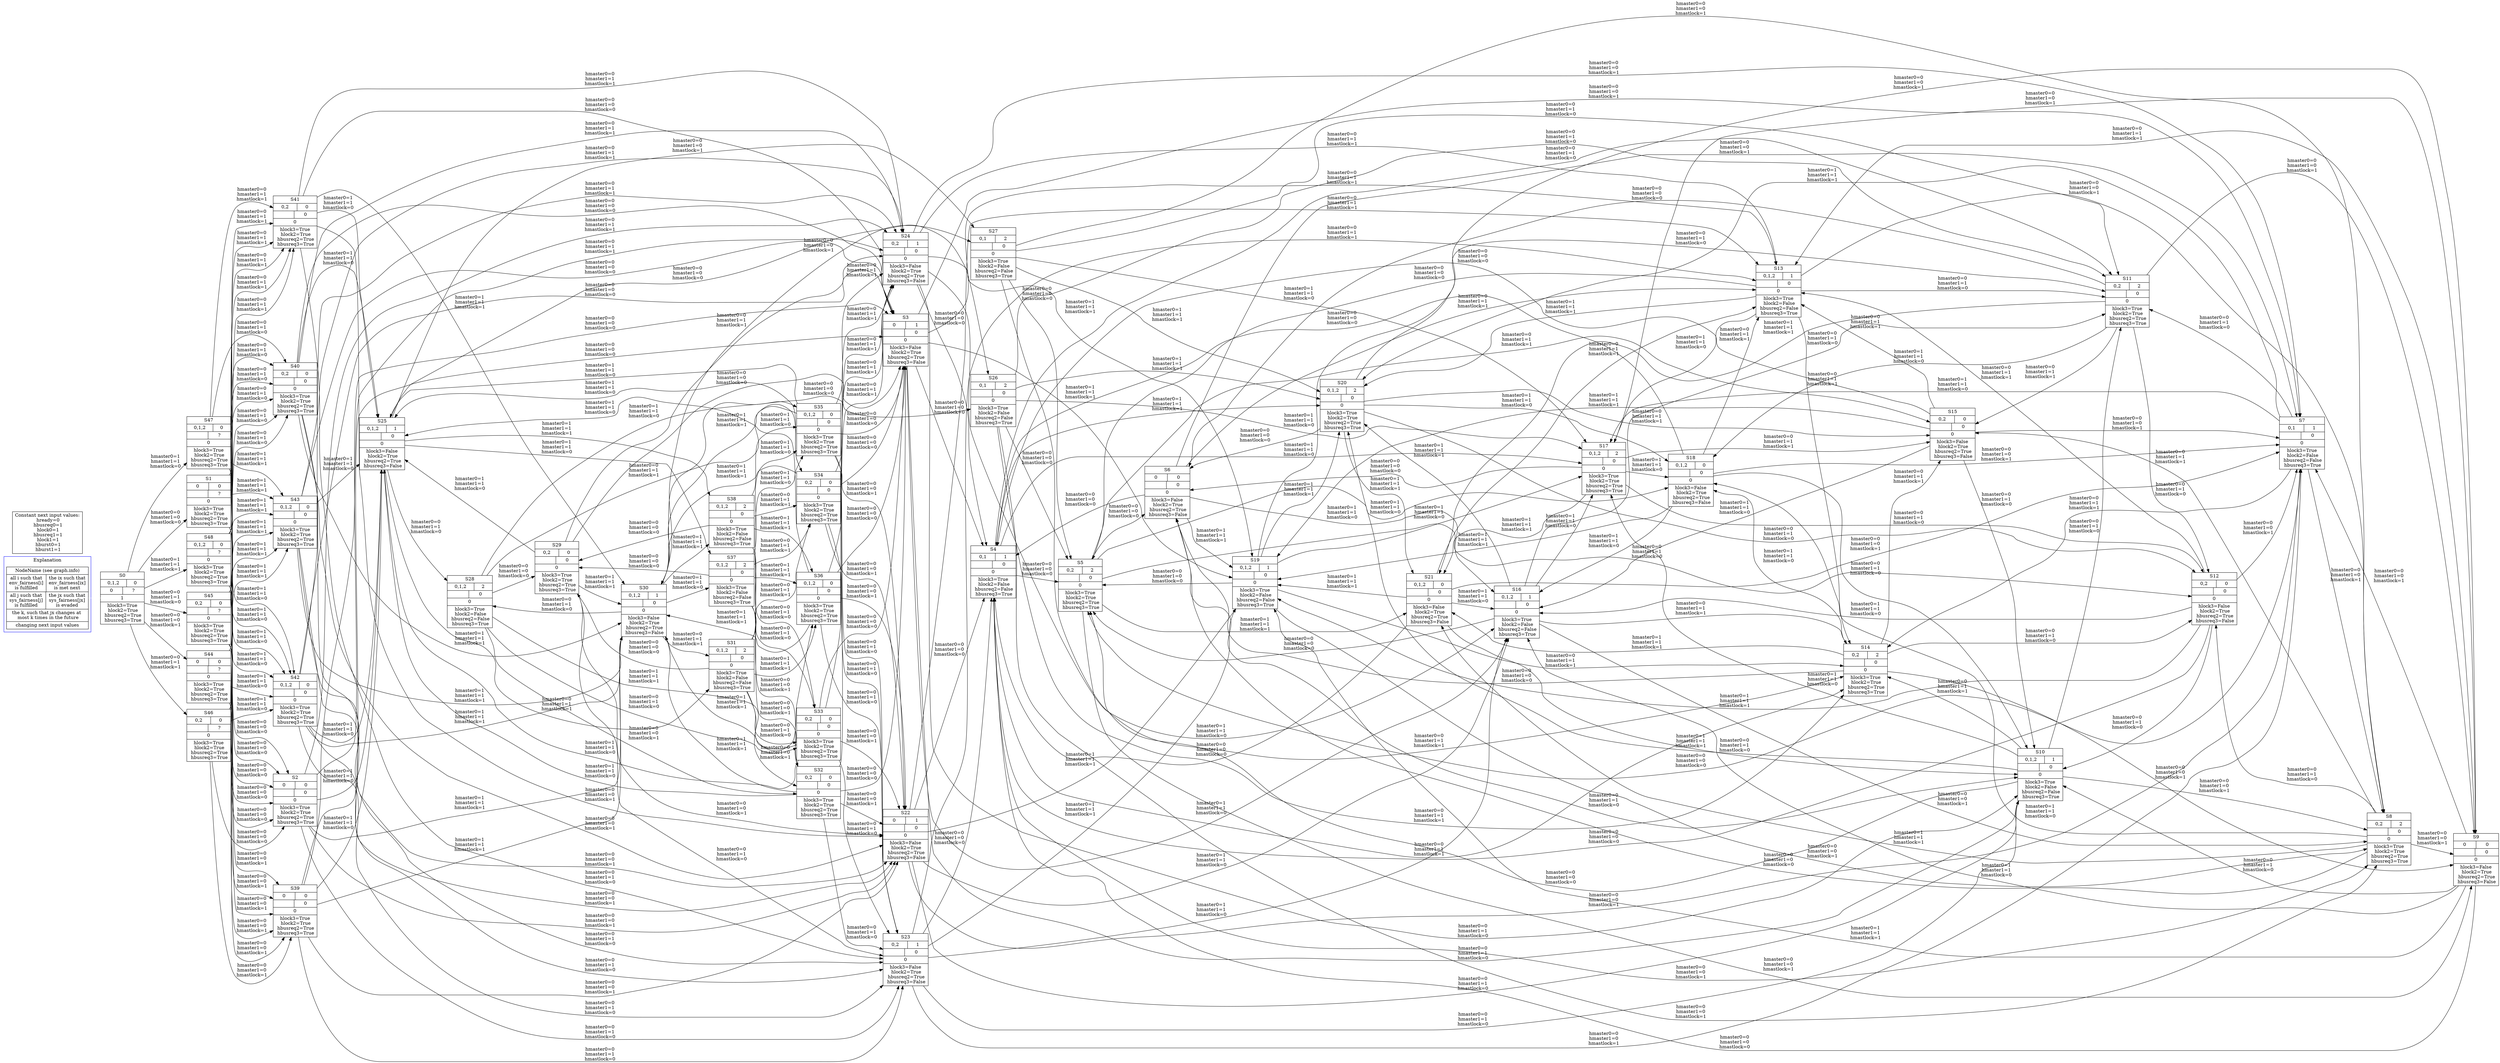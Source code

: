 digraph G {
  rankdir=LR;
  node [shape = record];
  subgraph cluster1 {
    A[label = "NodeName (see graph.info)|{all i such that\nenv_fairness[i]\nis fulfilled|the ix such that\nenv_fairness[ix]\nis met next}|{all j such that\nsys_fairness[j]\nis fulfilled|the jx such that\nsys_fairness[jx]\nis evaded}| the k, such that jx changes at \n most k times in the future|changing next input values"];
    label = "Explanation";
    color=blue;
  }
  A->S0[color=white];
ConstantNextInputs[label="Constant next input values:\n hready=0\n hbusreq0=1\n hlock0=1\n hbusreq1=1\n hlock1=1\n hburst0=1\n hburst1=1\n "];
  S0[label = "S0 | {0,1,2 | 0} | {0 | ?} | 1 | hlock3=True\n hlock2=True\n hbusreq2=True\n hbusreq3=True\n "];
  S0 -> S1[label="hmaster0=0\nhmaster1=0\nhmastlock=0\n"];
  S0 -> S44[label="hmaster0=0\nhmaster1=0\nhmastlock=1\n"];
  S0 -> S45[label="hmaster0=0\nhmaster1=1\nhmastlock=0\n"];
  S0 -> S46[label="hmaster0=0\nhmaster1=1\nhmastlock=1\n"];
  S0 -> S47[label="hmaster0=1\nhmaster1=1\nhmastlock=0\n"];
  S0 -> S48[label="hmaster0=1\nhmaster1=1\nhmastlock=1\n"];
  S1[label = "S1 | {0 | 0} | { | ?} | 0 | hlock3=True\n hlock2=True\n hbusreq2=True\n hbusreq3=True\n "];
  S1 -> S2[label="hmaster0=0\nhmaster1=0\nhmastlock=0\n"];
  S1 -> S39[label="hmaster0=0\nhmaster1=0\nhmastlock=1\n"];
  S1 -> S40[label="hmaster0=0\nhmaster1=1\nhmastlock=0\n"];
  S1 -> S41[label="hmaster0=0\nhmaster1=1\nhmastlock=1\n"];
  S1 -> S42[label="hmaster0=1\nhmaster1=1\nhmastlock=0\n"];
  S1 -> S43[label="hmaster0=1\nhmaster1=1\nhmastlock=1\n"];
  S2[label = "S2 | {0 | 0} | { | 0} | 0 | hlock3=True\n hlock2=True\n hbusreq2=True\n hbusreq3=True\n "];
  S2 -> S3[label="hmaster0=0\nhmaster1=0\nhmastlock=0\n"];
  S2 -> S22[label="hmaster0=0\nhmaster1=0\nhmastlock=1\n"];
  S2 -> S23[label="hmaster0=0\nhmaster1=1\nhmastlock=0\n"];
  S2 -> S24[label="hmaster0=0\nhmaster1=1\nhmastlock=1\n"];
  S2 -> S25[label="hmaster0=1\nhmaster1=1\nhmastlock=0\n"];
  S2 -> S30[label="hmaster0=1\nhmaster1=1\nhmastlock=1\n"];
  S3[label = "S3 | {0 | 1} | { | 0} | 0 | hlock3=False\n hlock2=True\n hbusreq2=True\n hbusreq3=False\n "];
  S3 -> S4[label="hmaster0=0\nhmaster1=0\nhmastlock=0\n"];
  S3 -> S7[label="hmaster0=0\nhmaster1=0\nhmastlock=1\n"];
  S3 -> S10[label="hmaster0=0\nhmaster1=1\nhmastlock=0\n"];
  S3 -> S13[label="hmaster0=0\nhmaster1=1\nhmastlock=1\n"];
  S3 -> S16[label="hmaster0=1\nhmaster1=1\nhmastlock=0\n"];
  S3 -> S19[label="hmaster0=1\nhmaster1=1\nhmastlock=1\n"];
  S4[label = "S4 | {0,1 | 1} | { | 0} | 0 | hlock3=True\n hlock2=False\n hbusreq2=False\n hbusreq3=True\n "];
  S4 -> S5[label="hmaster0=0\nhmaster1=0\nhmastlock=0\n"];
  S4 -> S8[label="hmaster0=0\nhmaster1=0\nhmastlock=1\n"];
  S4 -> S11[label="hmaster0=0\nhmaster1=1\nhmastlock=0\n"];
  S4 -> S14[label="hmaster0=0\nhmaster1=1\nhmastlock=1\n"];
  S4 -> S17[label="hmaster0=1\nhmaster1=1\nhmastlock=0\n"];
  S4 -> S20[label="hmaster0=1\nhmaster1=1\nhmastlock=1\n"];
  S5[label = "S5 | {0,2 | 2} | { | 0} | 0 | hlock3=True\n hlock2=True\n hbusreq2=True\n hbusreq3=True\n "];
  S5 -> S6[label="hmaster0=0\nhmaster1=0\nhmastlock=0\n"];
  S5 -> S9[label="hmaster0=0\nhmaster1=0\nhmastlock=1\n"];
  S5 -> S12[label="hmaster0=0\nhmaster1=1\nhmastlock=0\n"];
  S5 -> S15[label="hmaster0=0\nhmaster1=1\nhmastlock=1\n"];
  S5 -> S18[label="hmaster0=1\nhmaster1=1\nhmastlock=0\n"];
  S5 -> S21[label="hmaster0=1\nhmaster1=1\nhmastlock=1\n"];
  S6[label = "S6 | {0 | 0} | { | 0} | 0 | hlock3=False\n hlock2=True\n hbusreq2=True\n hbusreq3=False\n "];
  S6 -> S4[label="hmaster0=0\nhmaster1=0\nhmastlock=0\n"];
  S6 -> S7[label="hmaster0=0\nhmaster1=0\nhmastlock=1\n"];
  S6 -> S10[label="hmaster0=0\nhmaster1=1\nhmastlock=0\n"];
  S6 -> S13[label="hmaster0=0\nhmaster1=1\nhmastlock=1\n"];
  S6 -> S16[label="hmaster0=1\nhmaster1=1\nhmastlock=0\n"];
  S6 -> S19[label="hmaster0=1\nhmaster1=1\nhmastlock=1\n"];
  S7[label = "S7 | {0,1 | 1} | { | 0} | 0 | hlock3=True\n hlock2=False\n hbusreq2=False\n hbusreq3=True\n "];
  S7 -> S5[label="hmaster0=0\nhmaster1=0\nhmastlock=0\n"];
  S7 -> S8[label="hmaster0=0\nhmaster1=0\nhmastlock=1\n"];
  S7 -> S11[label="hmaster0=0\nhmaster1=1\nhmastlock=0\n"];
  S7 -> S14[label="hmaster0=0\nhmaster1=1\nhmastlock=1\n"];
  S7 -> S17[label="hmaster0=1\nhmaster1=1\nhmastlock=0\n"];
  S7 -> S20[label="hmaster0=1\nhmaster1=1\nhmastlock=1\n"];
  S8[label = "S8 | {0,2 | 2} | { | 0} | 0 | hlock3=True\n hlock2=True\n hbusreq2=True\n hbusreq3=True\n "];
  S8 -> S6[label="hmaster0=0\nhmaster1=0\nhmastlock=0\n"];
  S8 -> S9[label="hmaster0=0\nhmaster1=0\nhmastlock=1\n"];
  S8 -> S12[label="hmaster0=0\nhmaster1=1\nhmastlock=0\n"];
  S8 -> S15[label="hmaster0=0\nhmaster1=1\nhmastlock=1\n"];
  S8 -> S18[label="hmaster0=1\nhmaster1=1\nhmastlock=0\n"];
  S8 -> S21[label="hmaster0=1\nhmaster1=1\nhmastlock=1\n"];
  S9[label = "S9 | {0 | 0} | { | 0} | 0 | hlock3=False\n hlock2=True\n hbusreq2=True\n hbusreq3=False\n "];
  S9 -> S4[label="hmaster0=0\nhmaster1=0\nhmastlock=0\n"];
  S9 -> S7[label="hmaster0=0\nhmaster1=0\nhmastlock=1\n"];
  S9 -> S10[label="hmaster0=0\nhmaster1=1\nhmastlock=0\n"];
  S9 -> S13[label="hmaster0=0\nhmaster1=1\nhmastlock=1\n"];
  S9 -> S16[label="hmaster0=1\nhmaster1=1\nhmastlock=0\n"];
  S9 -> S19[label="hmaster0=1\nhmaster1=1\nhmastlock=1\n"];
  S10[label = "S10 | {0,1,2 | 1} | { | 0} | 0 | hlock3=True\n hlock2=False\n hbusreq2=False\n hbusreq3=True\n "];
  S10 -> S5[label="hmaster0=0\nhmaster1=0\nhmastlock=0\n"];
  S10 -> S8[label="hmaster0=0\nhmaster1=0\nhmastlock=1\n"];
  S10 -> S11[label="hmaster0=0\nhmaster1=1\nhmastlock=0\n"];
  S10 -> S14[label="hmaster0=0\nhmaster1=1\nhmastlock=1\n"];
  S10 -> S17[label="hmaster0=1\nhmaster1=1\nhmastlock=0\n"];
  S10 -> S20[label="hmaster0=1\nhmaster1=1\nhmastlock=1\n"];
  S11[label = "S11 | {0,2 | 2} | { | 0} | 0 | hlock3=True\n hlock2=True\n hbusreq2=True\n hbusreq3=True\n "];
  S11 -> S6[label="hmaster0=0\nhmaster1=0\nhmastlock=0\n"];
  S11 -> S9[label="hmaster0=0\nhmaster1=0\nhmastlock=1\n"];
  S11 -> S12[label="hmaster0=0\nhmaster1=1\nhmastlock=0\n"];
  S11 -> S15[label="hmaster0=0\nhmaster1=1\nhmastlock=1\n"];
  S11 -> S18[label="hmaster0=1\nhmaster1=1\nhmastlock=0\n"];
  S11 -> S21[label="hmaster0=1\nhmaster1=1\nhmastlock=1\n"];
  S12[label = "S12 | {0,2 | 0} | { | 0} | 0 | hlock3=False\n hlock2=True\n hbusreq2=True\n hbusreq3=False\n "];
  S12 -> S4[label="hmaster0=0\nhmaster1=0\nhmastlock=0\n"];
  S12 -> S7[label="hmaster0=0\nhmaster1=0\nhmastlock=1\n"];
  S12 -> S10[label="hmaster0=0\nhmaster1=1\nhmastlock=0\n"];
  S12 -> S13[label="hmaster0=0\nhmaster1=1\nhmastlock=1\n"];
  S12 -> S16[label="hmaster0=1\nhmaster1=1\nhmastlock=0\n"];
  S12 -> S19[label="hmaster0=1\nhmaster1=1\nhmastlock=1\n"];
  S13[label = "S13 | {0,1,2 | 1} | { | 0} | 0 | hlock3=True\n hlock2=False\n hbusreq2=False\n hbusreq3=True\n "];
  S13 -> S5[label="hmaster0=0\nhmaster1=0\nhmastlock=0\n"];
  S13 -> S8[label="hmaster0=0\nhmaster1=0\nhmastlock=1\n"];
  S13 -> S11[label="hmaster0=0\nhmaster1=1\nhmastlock=0\n"];
  S13 -> S14[label="hmaster0=0\nhmaster1=1\nhmastlock=1\n"];
  S13 -> S17[label="hmaster0=1\nhmaster1=1\nhmastlock=0\n"];
  S13 -> S20[label="hmaster0=1\nhmaster1=1\nhmastlock=1\n"];
  S14[label = "S14 | {0,2 | 2} | { | 0} | 0 | hlock3=True\n hlock2=True\n hbusreq2=True\n hbusreq3=True\n "];
  S14 -> S6[label="hmaster0=0\nhmaster1=0\nhmastlock=0\n"];
  S14 -> S9[label="hmaster0=0\nhmaster1=0\nhmastlock=1\n"];
  S14 -> S12[label="hmaster0=0\nhmaster1=1\nhmastlock=0\n"];
  S14 -> S15[label="hmaster0=0\nhmaster1=1\nhmastlock=1\n"];
  S14 -> S18[label="hmaster0=1\nhmaster1=1\nhmastlock=0\n"];
  S14 -> S21[label="hmaster0=1\nhmaster1=1\nhmastlock=1\n"];
  S15[label = "S15 | {0,2 | 0} | { | 0} | 0 | hlock3=False\n hlock2=True\n hbusreq2=True\n hbusreq3=False\n "];
  S15 -> S4[label="hmaster0=0\nhmaster1=0\nhmastlock=0\n"];
  S15 -> S7[label="hmaster0=0\nhmaster1=0\nhmastlock=1\n"];
  S15 -> S10[label="hmaster0=0\nhmaster1=1\nhmastlock=0\n"];
  S15 -> S13[label="hmaster0=0\nhmaster1=1\nhmastlock=1\n"];
  S15 -> S16[label="hmaster0=1\nhmaster1=1\nhmastlock=0\n"];
  S15 -> S19[label="hmaster0=1\nhmaster1=1\nhmastlock=1\n"];
  S16[label = "S16 | {0,1,2 | 1} | { | 0} | 0 | hlock3=True\n hlock2=False\n hbusreq2=False\n hbusreq3=True\n "];
  S16 -> S5[label="hmaster0=0\nhmaster1=0\nhmastlock=0\n"];
  S16 -> S8[label="hmaster0=0\nhmaster1=0\nhmastlock=1\n"];
  S16 -> S11[label="hmaster0=0\nhmaster1=1\nhmastlock=0\n"];
  S16 -> S14[label="hmaster0=0\nhmaster1=1\nhmastlock=1\n"];
  S16 -> S17[label="hmaster0=1\nhmaster1=1\nhmastlock=0\n"];
  S16 -> S20[label="hmaster0=1\nhmaster1=1\nhmastlock=1\n"];
  S17[label = "S17 | {0,1,2 | 2} | { | 0} | 0 | hlock3=True\n hlock2=True\n hbusreq2=True\n hbusreq3=True\n "];
  S17 -> S6[label="hmaster0=0\nhmaster1=0\nhmastlock=0\n"];
  S17 -> S9[label="hmaster0=0\nhmaster1=0\nhmastlock=1\n"];
  S17 -> S12[label="hmaster0=0\nhmaster1=1\nhmastlock=0\n"];
  S17 -> S15[label="hmaster0=0\nhmaster1=1\nhmastlock=1\n"];
  S17 -> S18[label="hmaster0=1\nhmaster1=1\nhmastlock=0\n"];
  S17 -> S21[label="hmaster0=1\nhmaster1=1\nhmastlock=1\n"];
  S18[label = "S18 | {0,1,2 | 0} | { | 0} | 0 | hlock3=False\n hlock2=True\n hbusreq2=True\n hbusreq3=False\n "];
  S18 -> S4[label="hmaster0=0\nhmaster1=0\nhmastlock=0\n"];
  S18 -> S7[label="hmaster0=0\nhmaster1=0\nhmastlock=1\n"];
  S18 -> S10[label="hmaster0=0\nhmaster1=1\nhmastlock=0\n"];
  S18 -> S13[label="hmaster0=0\nhmaster1=1\nhmastlock=1\n"];
  S18 -> S16[label="hmaster0=1\nhmaster1=1\nhmastlock=0\n"];
  S18 -> S19[label="hmaster0=1\nhmaster1=1\nhmastlock=1\n"];
  S19[label = "S19 | {0,1,2 | 1} | { | 0} | 0 | hlock3=True\n hlock2=False\n hbusreq2=False\n hbusreq3=True\n "];
  S19 -> S5[label="hmaster0=0\nhmaster1=0\nhmastlock=0\n"];
  S19 -> S8[label="hmaster0=0\nhmaster1=0\nhmastlock=1\n"];
  S19 -> S11[label="hmaster0=0\nhmaster1=1\nhmastlock=0\n"];
  S19 -> S14[label="hmaster0=0\nhmaster1=1\nhmastlock=1\n"];
  S19 -> S17[label="hmaster0=1\nhmaster1=1\nhmastlock=0\n"];
  S19 -> S20[label="hmaster0=1\nhmaster1=1\nhmastlock=1\n"];
  S20[label = "S20 | {0,1,2 | 2} | { | 0} | 0 | hlock3=True\n hlock2=True\n hbusreq2=True\n hbusreq3=True\n "];
  S20 -> S6[label="hmaster0=0\nhmaster1=0\nhmastlock=0\n"];
  S20 -> S9[label="hmaster0=0\nhmaster1=0\nhmastlock=1\n"];
  S20 -> S12[label="hmaster0=0\nhmaster1=1\nhmastlock=0\n"];
  S20 -> S15[label="hmaster0=0\nhmaster1=1\nhmastlock=1\n"];
  S20 -> S18[label="hmaster0=1\nhmaster1=1\nhmastlock=0\n"];
  S20 -> S21[label="hmaster0=1\nhmaster1=1\nhmastlock=1\n"];
  S21[label = "S21 | {0,1,2 | 0} | { | 0} | 0 | hlock3=False\n hlock2=True\n hbusreq2=True\n hbusreq3=False\n "];
  S21 -> S4[label="hmaster0=0\nhmaster1=0\nhmastlock=0\n"];
  S21 -> S7[label="hmaster0=0\nhmaster1=0\nhmastlock=1\n"];
  S21 -> S10[label="hmaster0=0\nhmaster1=1\nhmastlock=0\n"];
  S21 -> S13[label="hmaster0=0\nhmaster1=1\nhmastlock=1\n"];
  S21 -> S16[label="hmaster0=1\nhmaster1=1\nhmastlock=0\n"];
  S21 -> S19[label="hmaster0=1\nhmaster1=1\nhmastlock=1\n"];
  S22[label = "S22 | {0 | 1} | { | 0} | 0 | hlock3=False\n hlock2=True\n hbusreq2=True\n hbusreq3=False\n "];
  S22 -> S4[label="hmaster0=0\nhmaster1=0\nhmastlock=0\n"];
  S22 -> S7[label="hmaster0=0\nhmaster1=0\nhmastlock=1\n"];
  S22 -> S10[label="hmaster0=0\nhmaster1=1\nhmastlock=0\n"];
  S22 -> S13[label="hmaster0=0\nhmaster1=1\nhmastlock=1\n"];
  S22 -> S16[label="hmaster0=1\nhmaster1=1\nhmastlock=0\n"];
  S22 -> S19[label="hmaster0=1\nhmaster1=1\nhmastlock=1\n"];
  S23[label = "S23 | {0,2 | 1} | { | 0} | 0 | hlock3=False\n hlock2=True\n hbusreq2=True\n hbusreq3=False\n "];
  S23 -> S4[label="hmaster0=0\nhmaster1=0\nhmastlock=0\n"];
  S23 -> S7[label="hmaster0=0\nhmaster1=0\nhmastlock=1\n"];
  S23 -> S10[label="hmaster0=0\nhmaster1=1\nhmastlock=0\n"];
  S23 -> S13[label="hmaster0=0\nhmaster1=1\nhmastlock=1\n"];
  S23 -> S16[label="hmaster0=1\nhmaster1=1\nhmastlock=0\n"];
  S23 -> S19[label="hmaster0=1\nhmaster1=1\nhmastlock=1\n"];
  S24[label = "S24 | {0,2 | 1} | { | 0} | 0 | hlock3=False\n hlock2=True\n hbusreq2=True\n hbusreq3=False\n "];
  S24 -> S4[label="hmaster0=0\nhmaster1=0\nhmastlock=0\n"];
  S24 -> S7[label="hmaster0=0\nhmaster1=0\nhmastlock=1\n"];
  S24 -> S10[label="hmaster0=0\nhmaster1=1\nhmastlock=0\n"];
  S24 -> S13[label="hmaster0=0\nhmaster1=1\nhmastlock=1\n"];
  S24 -> S16[label="hmaster0=1\nhmaster1=1\nhmastlock=0\n"];
  S24 -> S19[label="hmaster0=1\nhmaster1=1\nhmastlock=1\n"];
  S25[label = "S25 | {0,1,2 | 1} | { | 0} | 0 | hlock3=False\n hlock2=True\n hbusreq2=True\n hbusreq3=False\n "];
  S25 -> S26[label="hmaster0=0\nhmaster1=0\nhmastlock=0\n"];
  S25 -> S27[label="hmaster0=0\nhmaster1=0\nhmastlock=1\n"];
  S25 -> S28[label="hmaster0=0\nhmaster1=1\nhmastlock=0\n"];
  S25 -> S31[label="hmaster0=0\nhmaster1=1\nhmastlock=1\n"];
  S25 -> S37[label="hmaster0=1\nhmaster1=1\nhmastlock=0\n"];
  S25 -> S38[label="hmaster0=1\nhmaster1=1\nhmastlock=1\n"];
  S26[label = "S26 | {0,1 | 2} | { | 0} | 0 | hlock3=True\n hlock2=False\n hbusreq2=False\n hbusreq3=True\n "];
  S26 -> S5[label="hmaster0=0\nhmaster1=0\nhmastlock=0\n"];
  S26 -> S8[label="hmaster0=0\nhmaster1=0\nhmastlock=1\n"];
  S26 -> S11[label="hmaster0=0\nhmaster1=1\nhmastlock=0\n"];
  S26 -> S14[label="hmaster0=0\nhmaster1=1\nhmastlock=1\n"];
  S26 -> S17[label="hmaster0=1\nhmaster1=1\nhmastlock=0\n"];
  S26 -> S20[label="hmaster0=1\nhmaster1=1\nhmastlock=1\n"];
  S27[label = "S27 | {0,1 | 2} | { | 0} | 0 | hlock3=True\n hlock2=False\n hbusreq2=False\n hbusreq3=True\n "];
  S27 -> S5[label="hmaster0=0\nhmaster1=0\nhmastlock=0\n"];
  S27 -> S8[label="hmaster0=0\nhmaster1=0\nhmastlock=1\n"];
  S27 -> S11[label="hmaster0=0\nhmaster1=1\nhmastlock=0\n"];
  S27 -> S14[label="hmaster0=0\nhmaster1=1\nhmastlock=1\n"];
  S27 -> S17[label="hmaster0=1\nhmaster1=1\nhmastlock=0\n"];
  S27 -> S20[label="hmaster0=1\nhmaster1=1\nhmastlock=1\n"];
  S28[label = "S28 | {0,1,2 | 2} | { | 0} | 0 | hlock3=True\n hlock2=False\n hbusreq2=False\n hbusreq3=True\n "];
  S28 -> S29[label="hmaster0=0\nhmaster1=0\nhmastlock=0\n"];
  S28 -> S32[label="hmaster0=0\nhmaster1=0\nhmastlock=1\n"];
  S28 -> S33[label="hmaster0=0\nhmaster1=1\nhmastlock=0\n"];
  S28 -> S34[label="hmaster0=0\nhmaster1=1\nhmastlock=1\n"];
  S28 -> S35[label="hmaster0=1\nhmaster1=1\nhmastlock=0\n"];
  S28 -> S36[label="hmaster0=1\nhmaster1=1\nhmastlock=1\n"];
  S29[label = "S29 | {0,2 | 0} | { | 0} | 0 | hlock3=True\n hlock2=True\n hbusreq2=True\n hbusreq3=True\n "];
  S29 -> S3[label="hmaster0=0\nhmaster1=0\nhmastlock=0\n"];
  S29 -> S22[label="hmaster0=0\nhmaster1=0\nhmastlock=1\n"];
  S29 -> S23[label="hmaster0=0\nhmaster1=1\nhmastlock=0\n"];
  S29 -> S24[label="hmaster0=0\nhmaster1=1\nhmastlock=1\n"];
  S29 -> S25[label="hmaster0=1\nhmaster1=1\nhmastlock=0\n"];
  S29 -> S30[label="hmaster0=1\nhmaster1=1\nhmastlock=1\n"];
  S30[label = "S30 | {0,1,2 | 1} | { | 0} | 0 | hlock3=False\n hlock2=True\n hbusreq2=True\n hbusreq3=False\n "];
  S30 -> S26[label="hmaster0=0\nhmaster1=0\nhmastlock=0\n"];
  S30 -> S27[label="hmaster0=0\nhmaster1=0\nhmastlock=1\n"];
  S30 -> S28[label="hmaster0=0\nhmaster1=1\nhmastlock=0\n"];
  S30 -> S31[label="hmaster0=0\nhmaster1=1\nhmastlock=1\n"];
  S30 -> S37[label="hmaster0=1\nhmaster1=1\nhmastlock=0\n"];
  S30 -> S38[label="hmaster0=1\nhmaster1=1\nhmastlock=1\n"];
  S31[label = "S31 | {0,1,2 | 2} | { | 0} | 0 | hlock3=True\n hlock2=False\n hbusreq2=False\n hbusreq3=True\n "];
  S31 -> S29[label="hmaster0=0\nhmaster1=0\nhmastlock=0\n"];
  S31 -> S32[label="hmaster0=0\nhmaster1=0\nhmastlock=1\n"];
  S31 -> S33[label="hmaster0=0\nhmaster1=1\nhmastlock=0\n"];
  S31 -> S34[label="hmaster0=0\nhmaster1=1\nhmastlock=1\n"];
  S31 -> S35[label="hmaster0=1\nhmaster1=1\nhmastlock=0\n"];
  S31 -> S36[label="hmaster0=1\nhmaster1=1\nhmastlock=1\n"];
  S32[label = "S32 | {0,2 | 0} | { | 0} | 0 | hlock3=True\n hlock2=True\n hbusreq2=True\n hbusreq3=True\n "];
  S32 -> S3[label="hmaster0=0\nhmaster1=0\nhmastlock=0\n"];
  S32 -> S22[label="hmaster0=0\nhmaster1=0\nhmastlock=1\n"];
  S32 -> S23[label="hmaster0=0\nhmaster1=1\nhmastlock=0\n"];
  S32 -> S24[label="hmaster0=0\nhmaster1=1\nhmastlock=1\n"];
  S32 -> S25[label="hmaster0=1\nhmaster1=1\nhmastlock=0\n"];
  S32 -> S30[label="hmaster0=1\nhmaster1=1\nhmastlock=1\n"];
  S33[label = "S33 | {0,2 | 0} | { | 0} | 0 | hlock3=True\n hlock2=True\n hbusreq2=True\n hbusreq3=True\n "];
  S33 -> S3[label="hmaster0=0\nhmaster1=0\nhmastlock=0\n"];
  S33 -> S22[label="hmaster0=0\nhmaster1=0\nhmastlock=1\n"];
  S33 -> S23[label="hmaster0=0\nhmaster1=1\nhmastlock=0\n"];
  S33 -> S24[label="hmaster0=0\nhmaster1=1\nhmastlock=1\n"];
  S33 -> S25[label="hmaster0=1\nhmaster1=1\nhmastlock=0\n"];
  S33 -> S30[label="hmaster0=1\nhmaster1=1\nhmastlock=1\n"];
  S34[label = "S34 | {0,2 | 0} | { | 0} | 0 | hlock3=True\n hlock2=True\n hbusreq2=True\n hbusreq3=True\n "];
  S34 -> S3[label="hmaster0=0\nhmaster1=0\nhmastlock=0\n"];
  S34 -> S22[label="hmaster0=0\nhmaster1=0\nhmastlock=1\n"];
  S34 -> S23[label="hmaster0=0\nhmaster1=1\nhmastlock=0\n"];
  S34 -> S24[label="hmaster0=0\nhmaster1=1\nhmastlock=1\n"];
  S34 -> S25[label="hmaster0=1\nhmaster1=1\nhmastlock=0\n"];
  S34 -> S30[label="hmaster0=1\nhmaster1=1\nhmastlock=1\n"];
  S35[label = "S35 | {0,1,2 | 0} | { | 0} | 0 | hlock3=True\n hlock2=True\n hbusreq2=True\n hbusreq3=True\n "];
  S35 -> S3[label="hmaster0=0\nhmaster1=0\nhmastlock=0\n"];
  S35 -> S22[label="hmaster0=0\nhmaster1=0\nhmastlock=1\n"];
  S35 -> S23[label="hmaster0=0\nhmaster1=1\nhmastlock=0\n"];
  S35 -> S24[label="hmaster0=0\nhmaster1=1\nhmastlock=1\n"];
  S35 -> S25[label="hmaster0=1\nhmaster1=1\nhmastlock=0\n"];
  S35 -> S30[label="hmaster0=1\nhmaster1=1\nhmastlock=1\n"];
  S36[label = "S36 | {0,1,2 | 0} | { | 0} | 0 | hlock3=True\n hlock2=True\n hbusreq2=True\n hbusreq3=True\n "];
  S36 -> S3[label="hmaster0=0\nhmaster1=0\nhmastlock=0\n"];
  S36 -> S22[label="hmaster0=0\nhmaster1=0\nhmastlock=1\n"];
  S36 -> S23[label="hmaster0=0\nhmaster1=1\nhmastlock=0\n"];
  S36 -> S24[label="hmaster0=0\nhmaster1=1\nhmastlock=1\n"];
  S36 -> S25[label="hmaster0=1\nhmaster1=1\nhmastlock=0\n"];
  S36 -> S30[label="hmaster0=1\nhmaster1=1\nhmastlock=1\n"];
  S37[label = "S37 | {0,1,2 | 2} | { | 0} | 0 | hlock3=True\n hlock2=False\n hbusreq2=False\n hbusreq3=True\n "];
  S37 -> S29[label="hmaster0=0\nhmaster1=0\nhmastlock=0\n"];
  S37 -> S32[label="hmaster0=0\nhmaster1=0\nhmastlock=1\n"];
  S37 -> S33[label="hmaster0=0\nhmaster1=1\nhmastlock=0\n"];
  S37 -> S34[label="hmaster0=0\nhmaster1=1\nhmastlock=1\n"];
  S37 -> S35[label="hmaster0=1\nhmaster1=1\nhmastlock=0\n"];
  S37 -> S36[label="hmaster0=1\nhmaster1=1\nhmastlock=1\n"];
  S38[label = "S38 | {0,1,2 | 2} | { | 0} | 0 | hlock3=True\n hlock2=False\n hbusreq2=False\n hbusreq3=True\n "];
  S38 -> S29[label="hmaster0=0\nhmaster1=0\nhmastlock=0\n"];
  S38 -> S32[label="hmaster0=0\nhmaster1=0\nhmastlock=1\n"];
  S38 -> S33[label="hmaster0=0\nhmaster1=1\nhmastlock=0\n"];
  S38 -> S34[label="hmaster0=0\nhmaster1=1\nhmastlock=1\n"];
  S38 -> S35[label="hmaster0=1\nhmaster1=1\nhmastlock=0\n"];
  S38 -> S36[label="hmaster0=1\nhmaster1=1\nhmastlock=1\n"];
  S39[label = "S39 | {0 | 0} | { | 0} | 0 | hlock3=True\n hlock2=True\n hbusreq2=True\n hbusreq3=True\n "];
  S39 -> S3[label="hmaster0=0\nhmaster1=0\nhmastlock=0\n"];
  S39 -> S22[label="hmaster0=0\nhmaster1=0\nhmastlock=1\n"];
  S39 -> S23[label="hmaster0=0\nhmaster1=1\nhmastlock=0\n"];
  S39 -> S24[label="hmaster0=0\nhmaster1=1\nhmastlock=1\n"];
  S39 -> S25[label="hmaster0=1\nhmaster1=1\nhmastlock=0\n"];
  S39 -> S30[label="hmaster0=1\nhmaster1=1\nhmastlock=1\n"];
  S40[label = "S40 | {0,2 | 0} | { | 0} | 0 | hlock3=True\n hlock2=True\n hbusreq2=True\n hbusreq3=True\n "];
  S40 -> S3[label="hmaster0=0\nhmaster1=0\nhmastlock=0\n"];
  S40 -> S22[label="hmaster0=0\nhmaster1=0\nhmastlock=1\n"];
  S40 -> S23[label="hmaster0=0\nhmaster1=1\nhmastlock=0\n"];
  S40 -> S24[label="hmaster0=0\nhmaster1=1\nhmastlock=1\n"];
  S40 -> S25[label="hmaster0=1\nhmaster1=1\nhmastlock=0\n"];
  S40 -> S30[label="hmaster0=1\nhmaster1=1\nhmastlock=1\n"];
  S41[label = "S41 | {0,2 | 0} | { | 0} | 0 | hlock3=True\n hlock2=True\n hbusreq2=True\n hbusreq3=True\n "];
  S41 -> S3[label="hmaster0=0\nhmaster1=0\nhmastlock=0\n"];
  S41 -> S22[label="hmaster0=0\nhmaster1=0\nhmastlock=1\n"];
  S41 -> S23[label="hmaster0=0\nhmaster1=1\nhmastlock=0\n"];
  S41 -> S24[label="hmaster0=0\nhmaster1=1\nhmastlock=1\n"];
  S41 -> S25[label="hmaster0=1\nhmaster1=1\nhmastlock=0\n"];
  S41 -> S30[label="hmaster0=1\nhmaster1=1\nhmastlock=1\n"];
  S42[label = "S42 | {0,1,2 | 0} | { | 0} | 0 | hlock3=True\n hlock2=True\n hbusreq2=True\n hbusreq3=True\n "];
  S42 -> S3[label="hmaster0=0\nhmaster1=0\nhmastlock=0\n"];
  S42 -> S22[label="hmaster0=0\nhmaster1=0\nhmastlock=1\n"];
  S42 -> S23[label="hmaster0=0\nhmaster1=1\nhmastlock=0\n"];
  S42 -> S24[label="hmaster0=0\nhmaster1=1\nhmastlock=1\n"];
  S42 -> S25[label="hmaster0=1\nhmaster1=1\nhmastlock=0\n"];
  S42 -> S30[label="hmaster0=1\nhmaster1=1\nhmastlock=1\n"];
  S43[label = "S43 | {0,1,2 | 0} | { | 0} | 0 | hlock3=True\n hlock2=True\n hbusreq2=True\n hbusreq3=True\n "];
  S43 -> S3[label="hmaster0=0\nhmaster1=0\nhmastlock=0\n"];
  S43 -> S22[label="hmaster0=0\nhmaster1=0\nhmastlock=1\n"];
  S43 -> S23[label="hmaster0=0\nhmaster1=1\nhmastlock=0\n"];
  S43 -> S24[label="hmaster0=0\nhmaster1=1\nhmastlock=1\n"];
  S43 -> S25[label="hmaster0=1\nhmaster1=1\nhmastlock=0\n"];
  S43 -> S30[label="hmaster0=1\nhmaster1=1\nhmastlock=1\n"];
  S44[label = "S44 | {0 | 0} | { | ?} | 0 | hlock3=True\n hlock2=True\n hbusreq2=True\n hbusreq3=True\n "];
  S44 -> S2[label="hmaster0=0\nhmaster1=0\nhmastlock=0\n"];
  S44 -> S39[label="hmaster0=0\nhmaster1=0\nhmastlock=1\n"];
  S44 -> S40[label="hmaster0=0\nhmaster1=1\nhmastlock=0\n"];
  S44 -> S41[label="hmaster0=0\nhmaster1=1\nhmastlock=1\n"];
  S44 -> S42[label="hmaster0=1\nhmaster1=1\nhmastlock=0\n"];
  S44 -> S43[label="hmaster0=1\nhmaster1=1\nhmastlock=1\n"];
  S45[label = "S45 | {0,2 | 0} | { | ?} | 0 | hlock3=True\n hlock2=True\n hbusreq2=True\n hbusreq3=True\n "];
  S45 -> S2[label="hmaster0=0\nhmaster1=0\nhmastlock=0\n"];
  S45 -> S39[label="hmaster0=0\nhmaster1=0\nhmastlock=1\n"];
  S45 -> S40[label="hmaster0=0\nhmaster1=1\nhmastlock=0\n"];
  S45 -> S41[label="hmaster0=0\nhmaster1=1\nhmastlock=1\n"];
  S45 -> S42[label="hmaster0=1\nhmaster1=1\nhmastlock=0\n"];
  S45 -> S43[label="hmaster0=1\nhmaster1=1\nhmastlock=1\n"];
  S46[label = "S46 | {0,2 | 0} | { | ?} | 0 | hlock3=True\n hlock2=True\n hbusreq2=True\n hbusreq3=True\n "];
  S46 -> S2[label="hmaster0=0\nhmaster1=0\nhmastlock=0\n"];
  S46 -> S39[label="hmaster0=0\nhmaster1=0\nhmastlock=1\n"];
  S46 -> S40[label="hmaster0=0\nhmaster1=1\nhmastlock=0\n"];
  S46 -> S41[label="hmaster0=0\nhmaster1=1\nhmastlock=1\n"];
  S46 -> S42[label="hmaster0=1\nhmaster1=1\nhmastlock=0\n"];
  S46 -> S43[label="hmaster0=1\nhmaster1=1\nhmastlock=1\n"];
  S47[label = "S47 | {0,1,2 | 0} | { | ?} | 0 | hlock3=True\n hlock2=True\n hbusreq2=True\n hbusreq3=True\n "];
  S47 -> S2[label="hmaster0=0\nhmaster1=0\nhmastlock=0\n"];
  S47 -> S39[label="hmaster0=0\nhmaster1=0\nhmastlock=1\n"];
  S47 -> S40[label="hmaster0=0\nhmaster1=1\nhmastlock=0\n"];
  S47 -> S41[label="hmaster0=0\nhmaster1=1\nhmastlock=1\n"];
  S47 -> S42[label="hmaster0=1\nhmaster1=1\nhmastlock=0\n"];
  S47 -> S43[label="hmaster0=1\nhmaster1=1\nhmastlock=1\n"];
  S48[label = "S48 | {0,1,2 | 0} | { | ?} | 0 | hlock3=True\n hlock2=True\n hbusreq2=True\n hbusreq3=True\n "];
  S48 -> S2[label="hmaster0=0\nhmaster1=0\nhmastlock=0\n"];
  S48 -> S39[label="hmaster0=0\nhmaster1=0\nhmastlock=1\n"];
  S48 -> S40[label="hmaster0=0\nhmaster1=1\nhmastlock=0\n"];
  S48 -> S41[label="hmaster0=0\nhmaster1=1\nhmastlock=1\n"];
  S48 -> S42[label="hmaster0=1\nhmaster1=1\nhmastlock=0\n"];
  S48 -> S43[label="hmaster0=1\nhmaster1=1\nhmastlock=1\n"];
}

